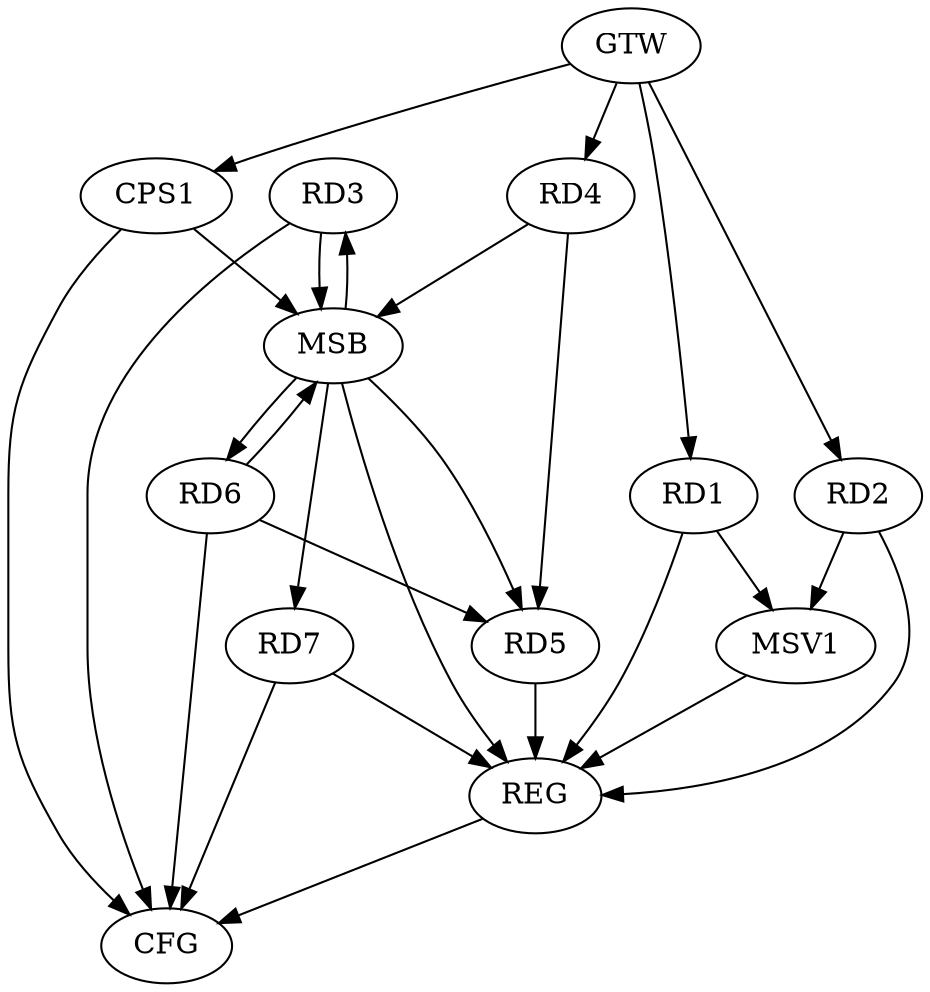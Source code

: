 strict digraph G {
  RD1 [ label="RD1" ];
  RD2 [ label="RD2" ];
  RD3 [ label="RD3" ];
  RD4 [ label="RD4" ];
  RD5 [ label="RD5" ];
  RD6 [ label="RD6" ];
  RD7 [ label="RD7" ];
  CPS1 [ label="CPS1" ];
  GTW [ label="GTW" ];
  REG [ label="REG" ];
  MSB [ label="MSB" ];
  CFG [ label="CFG" ];
  MSV1 [ label="MSV1" ];
  GTW -> RD1;
  GTW -> RD2;
  GTW -> RD4;
  GTW -> CPS1;
  RD1 -> REG;
  RD2 -> REG;
  RD5 -> REG;
  RD7 -> REG;
  RD3 -> MSB;
  MSB -> REG;
  RD4 -> MSB;
  MSB -> RD5;
  RD6 -> MSB;
  CPS1 -> MSB;
  MSB -> RD3;
  MSB -> RD6;
  MSB -> RD7;
  CPS1 -> CFG;
  RD3 -> CFG;
  RD6 -> CFG;
  RD7 -> CFG;
  REG -> CFG;
  RD4 -> RD5;
  RD6 -> RD5;
  RD1 -> MSV1;
  RD2 -> MSV1;
  MSV1 -> REG;
}
